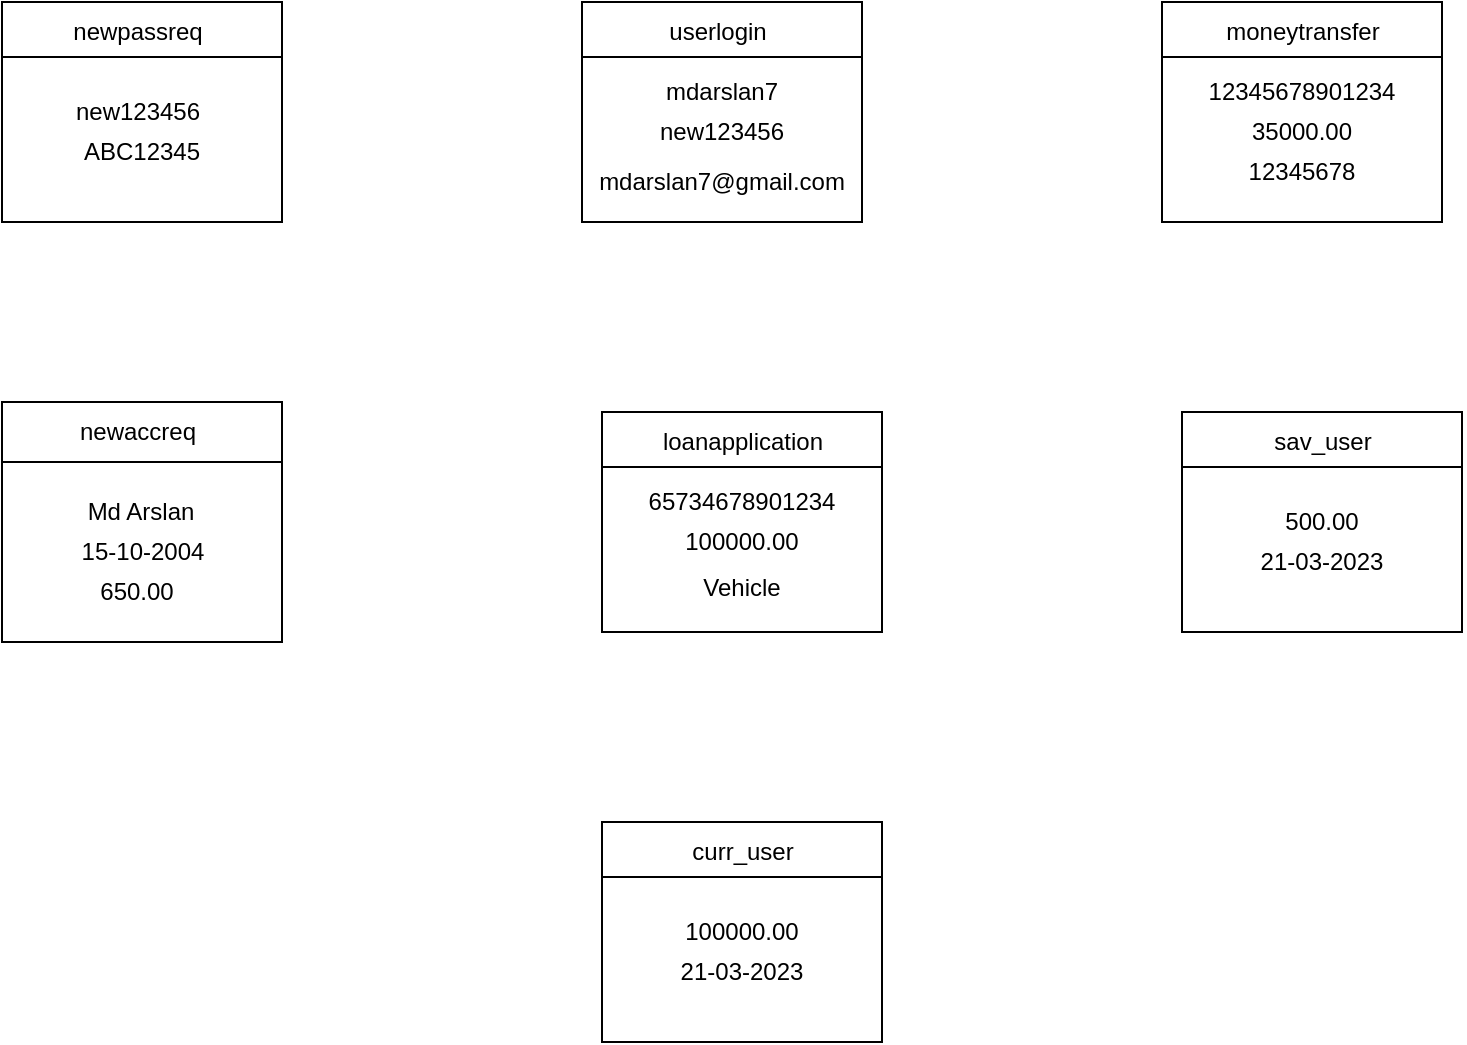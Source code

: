 <mxfile version="24.0.7" type="github">
  <diagram name="Page-1" id="eJsqObmkos26Y1HG-3tS">
    <mxGraphModel dx="1961" dy="1872" grid="1" gridSize="10" guides="1" tooltips="1" connect="1" arrows="1" fold="1" page="1" pageScale="1" pageWidth="827" pageHeight="1169" math="0" shadow="0">
      <root>
        <mxCell id="0" />
        <mxCell id="1" parent="0" />
        <mxCell id="vBOx61fcPhLr1s6tyHuZ-6" value="" style="rounded=0;whiteSpace=wrap;html=1;" vertex="1" parent="1">
          <mxGeometry x="-250" y="-60" width="140" height="110" as="geometry" />
        </mxCell>
        <mxCell id="vBOx61fcPhLr1s6tyHuZ-7" value="" style="endArrow=none;html=1;rounded=0;exitX=0;exitY=0.25;exitDx=0;exitDy=0;entryX=1;entryY=0.25;entryDx=0;entryDy=0;" edge="1" parent="1" source="vBOx61fcPhLr1s6tyHuZ-6" target="vBOx61fcPhLr1s6tyHuZ-6">
          <mxGeometry width="50" height="50" relative="1" as="geometry">
            <mxPoint x="-150" y="200" as="sourcePoint" />
            <mxPoint x="-100" y="150" as="targetPoint" />
          </mxGeometry>
        </mxCell>
        <mxCell id="vBOx61fcPhLr1s6tyHuZ-8" value="userlogin" style="text;html=1;align=center;verticalAlign=middle;whiteSpace=wrap;rounded=0;" vertex="1" parent="1">
          <mxGeometry x="-212.5" y="-60" width="60" height="30" as="geometry" />
        </mxCell>
        <mxCell id="vBOx61fcPhLr1s6tyHuZ-9" value="mdarslan7" style="text;html=1;align=center;verticalAlign=middle;whiteSpace=wrap;rounded=0;" vertex="1" parent="1">
          <mxGeometry x="-210" y="-30" width="60" height="30" as="geometry" />
        </mxCell>
        <mxCell id="vBOx61fcPhLr1s6tyHuZ-10" value="new123456" style="text;html=1;align=center;verticalAlign=middle;whiteSpace=wrap;rounded=0;" vertex="1" parent="1">
          <mxGeometry x="-210" y="-10" width="60" height="30" as="geometry" />
        </mxCell>
        <mxCell id="vBOx61fcPhLr1s6tyHuZ-11" value="mdarslan7@gmail.com" style="text;html=1;align=center;verticalAlign=middle;whiteSpace=wrap;rounded=0;" vertex="1" parent="1">
          <mxGeometry x="-210" y="20" width="60" height="20" as="geometry" />
        </mxCell>
        <mxCell id="vBOx61fcPhLr1s6tyHuZ-12" value="" style="rounded=0;whiteSpace=wrap;html=1;" vertex="1" parent="1">
          <mxGeometry x="40" y="-60" width="140" height="110" as="geometry" />
        </mxCell>
        <mxCell id="vBOx61fcPhLr1s6tyHuZ-13" value="" style="endArrow=none;html=1;rounded=0;exitX=0;exitY=0.25;exitDx=0;exitDy=0;entryX=1;entryY=0.25;entryDx=0;entryDy=0;" edge="1" parent="1" source="vBOx61fcPhLr1s6tyHuZ-12" target="vBOx61fcPhLr1s6tyHuZ-12">
          <mxGeometry width="50" height="50" relative="1" as="geometry">
            <mxPoint x="140" y="200" as="sourcePoint" />
            <mxPoint x="190" y="150" as="targetPoint" />
          </mxGeometry>
        </mxCell>
        <mxCell id="vBOx61fcPhLr1s6tyHuZ-14" value="moneytransfer" style="text;html=1;align=center;verticalAlign=middle;whiteSpace=wrap;rounded=0;" vertex="1" parent="1">
          <mxGeometry x="68.75" y="-60" width="82.5" height="30" as="geometry" />
        </mxCell>
        <mxCell id="vBOx61fcPhLr1s6tyHuZ-15" value="12345678901234" style="text;html=1;align=center;verticalAlign=middle;whiteSpace=wrap;rounded=0;" vertex="1" parent="1">
          <mxGeometry x="80" y="-30" width="60" height="30" as="geometry" />
        </mxCell>
        <mxCell id="vBOx61fcPhLr1s6tyHuZ-16" value="35000.00" style="text;html=1;align=center;verticalAlign=middle;whiteSpace=wrap;rounded=0;" vertex="1" parent="1">
          <mxGeometry x="80" y="-10" width="60" height="30" as="geometry" />
        </mxCell>
        <mxCell id="vBOx61fcPhLr1s6tyHuZ-17" value="12345678" style="text;html=1;align=center;verticalAlign=middle;whiteSpace=wrap;rounded=0;" vertex="1" parent="1">
          <mxGeometry x="80" y="10" width="60" height="30" as="geometry" />
        </mxCell>
        <mxCell id="vBOx61fcPhLr1s6tyHuZ-18" value="" style="rounded=0;whiteSpace=wrap;html=1;" vertex="1" parent="1">
          <mxGeometry x="-240" y="145" width="140" height="110" as="geometry" />
        </mxCell>
        <mxCell id="vBOx61fcPhLr1s6tyHuZ-19" value="" style="endArrow=none;html=1;rounded=0;exitX=0;exitY=0.25;exitDx=0;exitDy=0;entryX=1;entryY=0.25;entryDx=0;entryDy=0;" edge="1" parent="1" source="vBOx61fcPhLr1s6tyHuZ-18" target="vBOx61fcPhLr1s6tyHuZ-18">
          <mxGeometry width="50" height="50" relative="1" as="geometry">
            <mxPoint x="-140" y="405" as="sourcePoint" />
            <mxPoint x="-90" y="355" as="targetPoint" />
          </mxGeometry>
        </mxCell>
        <mxCell id="vBOx61fcPhLr1s6tyHuZ-20" value="loanapplication" style="text;html=1;align=center;verticalAlign=middle;whiteSpace=wrap;rounded=0;" vertex="1" parent="1">
          <mxGeometry x="-211.25" y="145" width="82.5" height="30" as="geometry" />
        </mxCell>
        <mxCell id="vBOx61fcPhLr1s6tyHuZ-21" value="65734678901234" style="text;html=1;align=center;verticalAlign=middle;whiteSpace=wrap;rounded=0;" vertex="1" parent="1">
          <mxGeometry x="-200" y="175" width="60" height="30" as="geometry" />
        </mxCell>
        <mxCell id="vBOx61fcPhLr1s6tyHuZ-22" value="100000.00" style="text;html=1;align=center;verticalAlign=middle;whiteSpace=wrap;rounded=0;" vertex="1" parent="1">
          <mxGeometry x="-200" y="195" width="60" height="30" as="geometry" />
        </mxCell>
        <mxCell id="vBOx61fcPhLr1s6tyHuZ-23" value="Vehicle" style="text;html=1;align=center;verticalAlign=middle;whiteSpace=wrap;rounded=0;" vertex="1" parent="1">
          <mxGeometry x="-200" y="220" width="60" height="25" as="geometry" />
        </mxCell>
        <mxCell id="vBOx61fcPhLr1s6tyHuZ-24" value="" style="rounded=0;whiteSpace=wrap;html=1;" vertex="1" parent="1">
          <mxGeometry x="-240" y="350" width="140" height="110" as="geometry" />
        </mxCell>
        <mxCell id="vBOx61fcPhLr1s6tyHuZ-25" value="" style="endArrow=none;html=1;rounded=0;exitX=0;exitY=0.25;exitDx=0;exitDy=0;entryX=1;entryY=0.25;entryDx=0;entryDy=0;" edge="1" parent="1" source="vBOx61fcPhLr1s6tyHuZ-24" target="vBOx61fcPhLr1s6tyHuZ-24">
          <mxGeometry width="50" height="50" relative="1" as="geometry">
            <mxPoint x="-140" y="610" as="sourcePoint" />
            <mxPoint x="-90" y="560" as="targetPoint" />
          </mxGeometry>
        </mxCell>
        <mxCell id="vBOx61fcPhLr1s6tyHuZ-26" value="curr_user" style="text;html=1;align=center;verticalAlign=middle;whiteSpace=wrap;rounded=0;" vertex="1" parent="1">
          <mxGeometry x="-211.25" y="350" width="82.5" height="30" as="geometry" />
        </mxCell>
        <mxCell id="vBOx61fcPhLr1s6tyHuZ-27" value="100000.00" style="text;html=1;align=center;verticalAlign=middle;whiteSpace=wrap;rounded=0;" vertex="1" parent="1">
          <mxGeometry x="-200" y="390" width="60" height="30" as="geometry" />
        </mxCell>
        <mxCell id="vBOx61fcPhLr1s6tyHuZ-28" value="21-03-2023" style="text;html=1;align=center;verticalAlign=middle;whiteSpace=wrap;rounded=0;" vertex="1" parent="1">
          <mxGeometry x="-205" y="410" width="70" height="30" as="geometry" />
        </mxCell>
        <mxCell id="vBOx61fcPhLr1s6tyHuZ-29" value="" style="rounded=0;whiteSpace=wrap;html=1;" vertex="1" parent="1">
          <mxGeometry x="50" y="145" width="140" height="110" as="geometry" />
        </mxCell>
        <mxCell id="vBOx61fcPhLr1s6tyHuZ-30" value="" style="endArrow=none;html=1;rounded=0;exitX=0;exitY=0.25;exitDx=0;exitDy=0;entryX=1;entryY=0.25;entryDx=0;entryDy=0;" edge="1" parent="1" source="vBOx61fcPhLr1s6tyHuZ-29" target="vBOx61fcPhLr1s6tyHuZ-29">
          <mxGeometry width="50" height="50" relative="1" as="geometry">
            <mxPoint x="150" y="405" as="sourcePoint" />
            <mxPoint x="200" y="355" as="targetPoint" />
          </mxGeometry>
        </mxCell>
        <mxCell id="vBOx61fcPhLr1s6tyHuZ-31" value="sav_user" style="text;html=1;align=center;verticalAlign=middle;whiteSpace=wrap;rounded=0;" vertex="1" parent="1">
          <mxGeometry x="78.75" y="145" width="82.5" height="30" as="geometry" />
        </mxCell>
        <mxCell id="vBOx61fcPhLr1s6tyHuZ-32" value="500.00" style="text;html=1;align=center;verticalAlign=middle;whiteSpace=wrap;rounded=0;" vertex="1" parent="1">
          <mxGeometry x="90" y="185" width="60" height="30" as="geometry" />
        </mxCell>
        <mxCell id="vBOx61fcPhLr1s6tyHuZ-33" value="21-03-2023" style="text;html=1;align=center;verticalAlign=middle;whiteSpace=wrap;rounded=0;" vertex="1" parent="1">
          <mxGeometry x="85" y="205" width="70" height="30" as="geometry" />
        </mxCell>
        <mxCell id="vBOx61fcPhLr1s6tyHuZ-34" value="" style="rounded=0;whiteSpace=wrap;html=1;" vertex="1" parent="1">
          <mxGeometry x="-540" y="140" width="140" height="120" as="geometry" />
        </mxCell>
        <mxCell id="vBOx61fcPhLr1s6tyHuZ-35" value="" style="endArrow=none;html=1;rounded=0;exitX=0;exitY=0.25;exitDx=0;exitDy=0;entryX=1;entryY=0.25;entryDx=0;entryDy=0;" edge="1" parent="1" source="vBOx61fcPhLr1s6tyHuZ-34" target="vBOx61fcPhLr1s6tyHuZ-34">
          <mxGeometry width="50" height="50" relative="1" as="geometry">
            <mxPoint x="-440" y="400" as="sourcePoint" />
            <mxPoint x="-390" y="350" as="targetPoint" />
          </mxGeometry>
        </mxCell>
        <mxCell id="vBOx61fcPhLr1s6tyHuZ-36" value="newaccreq" style="text;html=1;align=center;verticalAlign=middle;whiteSpace=wrap;rounded=0;" vertex="1" parent="1">
          <mxGeometry x="-502.5" y="140" width="60" height="30" as="geometry" />
        </mxCell>
        <mxCell id="vBOx61fcPhLr1s6tyHuZ-37" value="Md Arslan" style="text;html=1;align=center;verticalAlign=middle;whiteSpace=wrap;rounded=0;" vertex="1" parent="1">
          <mxGeometry x="-502.5" y="180" width="62.5" height="30" as="geometry" />
        </mxCell>
        <mxCell id="vBOx61fcPhLr1s6tyHuZ-38" value="15-10-2004" style="text;html=1;align=center;verticalAlign=middle;whiteSpace=wrap;rounded=0;" vertex="1" parent="1">
          <mxGeometry x="-506.5" y="200" width="73" height="30" as="geometry" />
        </mxCell>
        <mxCell id="vBOx61fcPhLr1s6tyHuZ-39" value="650.00" style="text;html=1;align=center;verticalAlign=middle;whiteSpace=wrap;rounded=0;" vertex="1" parent="1">
          <mxGeometry x="-509" y="220" width="73" height="30" as="geometry" />
        </mxCell>
        <mxCell id="vBOx61fcPhLr1s6tyHuZ-40" value="" style="rounded=0;whiteSpace=wrap;html=1;" vertex="1" parent="1">
          <mxGeometry x="-540" y="-60" width="140" height="110" as="geometry" />
        </mxCell>
        <mxCell id="vBOx61fcPhLr1s6tyHuZ-41" value="" style="endArrow=none;html=1;rounded=0;exitX=0;exitY=0.25;exitDx=0;exitDy=0;entryX=1;entryY=0.25;entryDx=0;entryDy=0;" edge="1" parent="1" source="vBOx61fcPhLr1s6tyHuZ-40" target="vBOx61fcPhLr1s6tyHuZ-40">
          <mxGeometry width="50" height="50" relative="1" as="geometry">
            <mxPoint x="-440" y="200" as="sourcePoint" />
            <mxPoint x="-390" y="150" as="targetPoint" />
          </mxGeometry>
        </mxCell>
        <mxCell id="vBOx61fcPhLr1s6tyHuZ-42" value="newpassreq" style="text;html=1;align=center;verticalAlign=middle;whiteSpace=wrap;rounded=0;" vertex="1" parent="1">
          <mxGeometry x="-502.5" y="-60" width="60" height="30" as="geometry" />
        </mxCell>
        <mxCell id="vBOx61fcPhLr1s6tyHuZ-43" value="new123456" style="text;html=1;align=center;verticalAlign=middle;whiteSpace=wrap;rounded=0;" vertex="1" parent="1">
          <mxGeometry x="-502.5" y="-20" width="60" height="30" as="geometry" />
        </mxCell>
        <mxCell id="vBOx61fcPhLr1s6tyHuZ-44" value="ABC12345" style="text;html=1;align=center;verticalAlign=middle;whiteSpace=wrap;rounded=0;" vertex="1" parent="1">
          <mxGeometry x="-500" width="60" height="30" as="geometry" />
        </mxCell>
      </root>
    </mxGraphModel>
  </diagram>
</mxfile>
